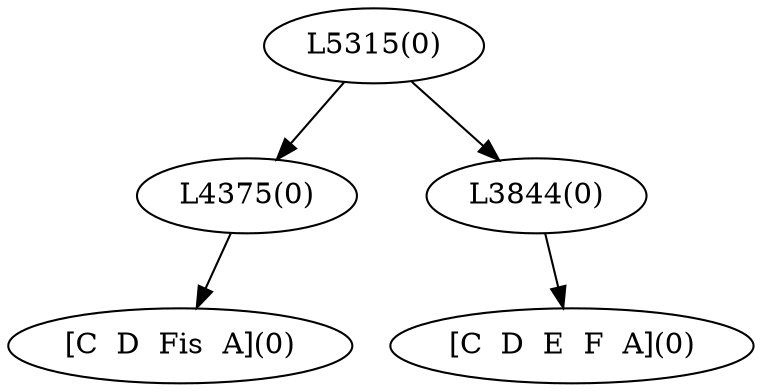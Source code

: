 digraph sample{
"L4375(0)"->"[C  D  Fis  A](0)"
"L3844(0)"->"[C  D  E  F  A](0)"
"L5315(0)"->"L4375(0)"
"L5315(0)"->"L3844(0)"
{rank = min; "L5315(0)"}
{rank = same; "L4375(0)"; "L3844(0)";}
{rank = max; "[C  D  E  F  A](0)"; "[C  D  Fis  A](0)";}
}